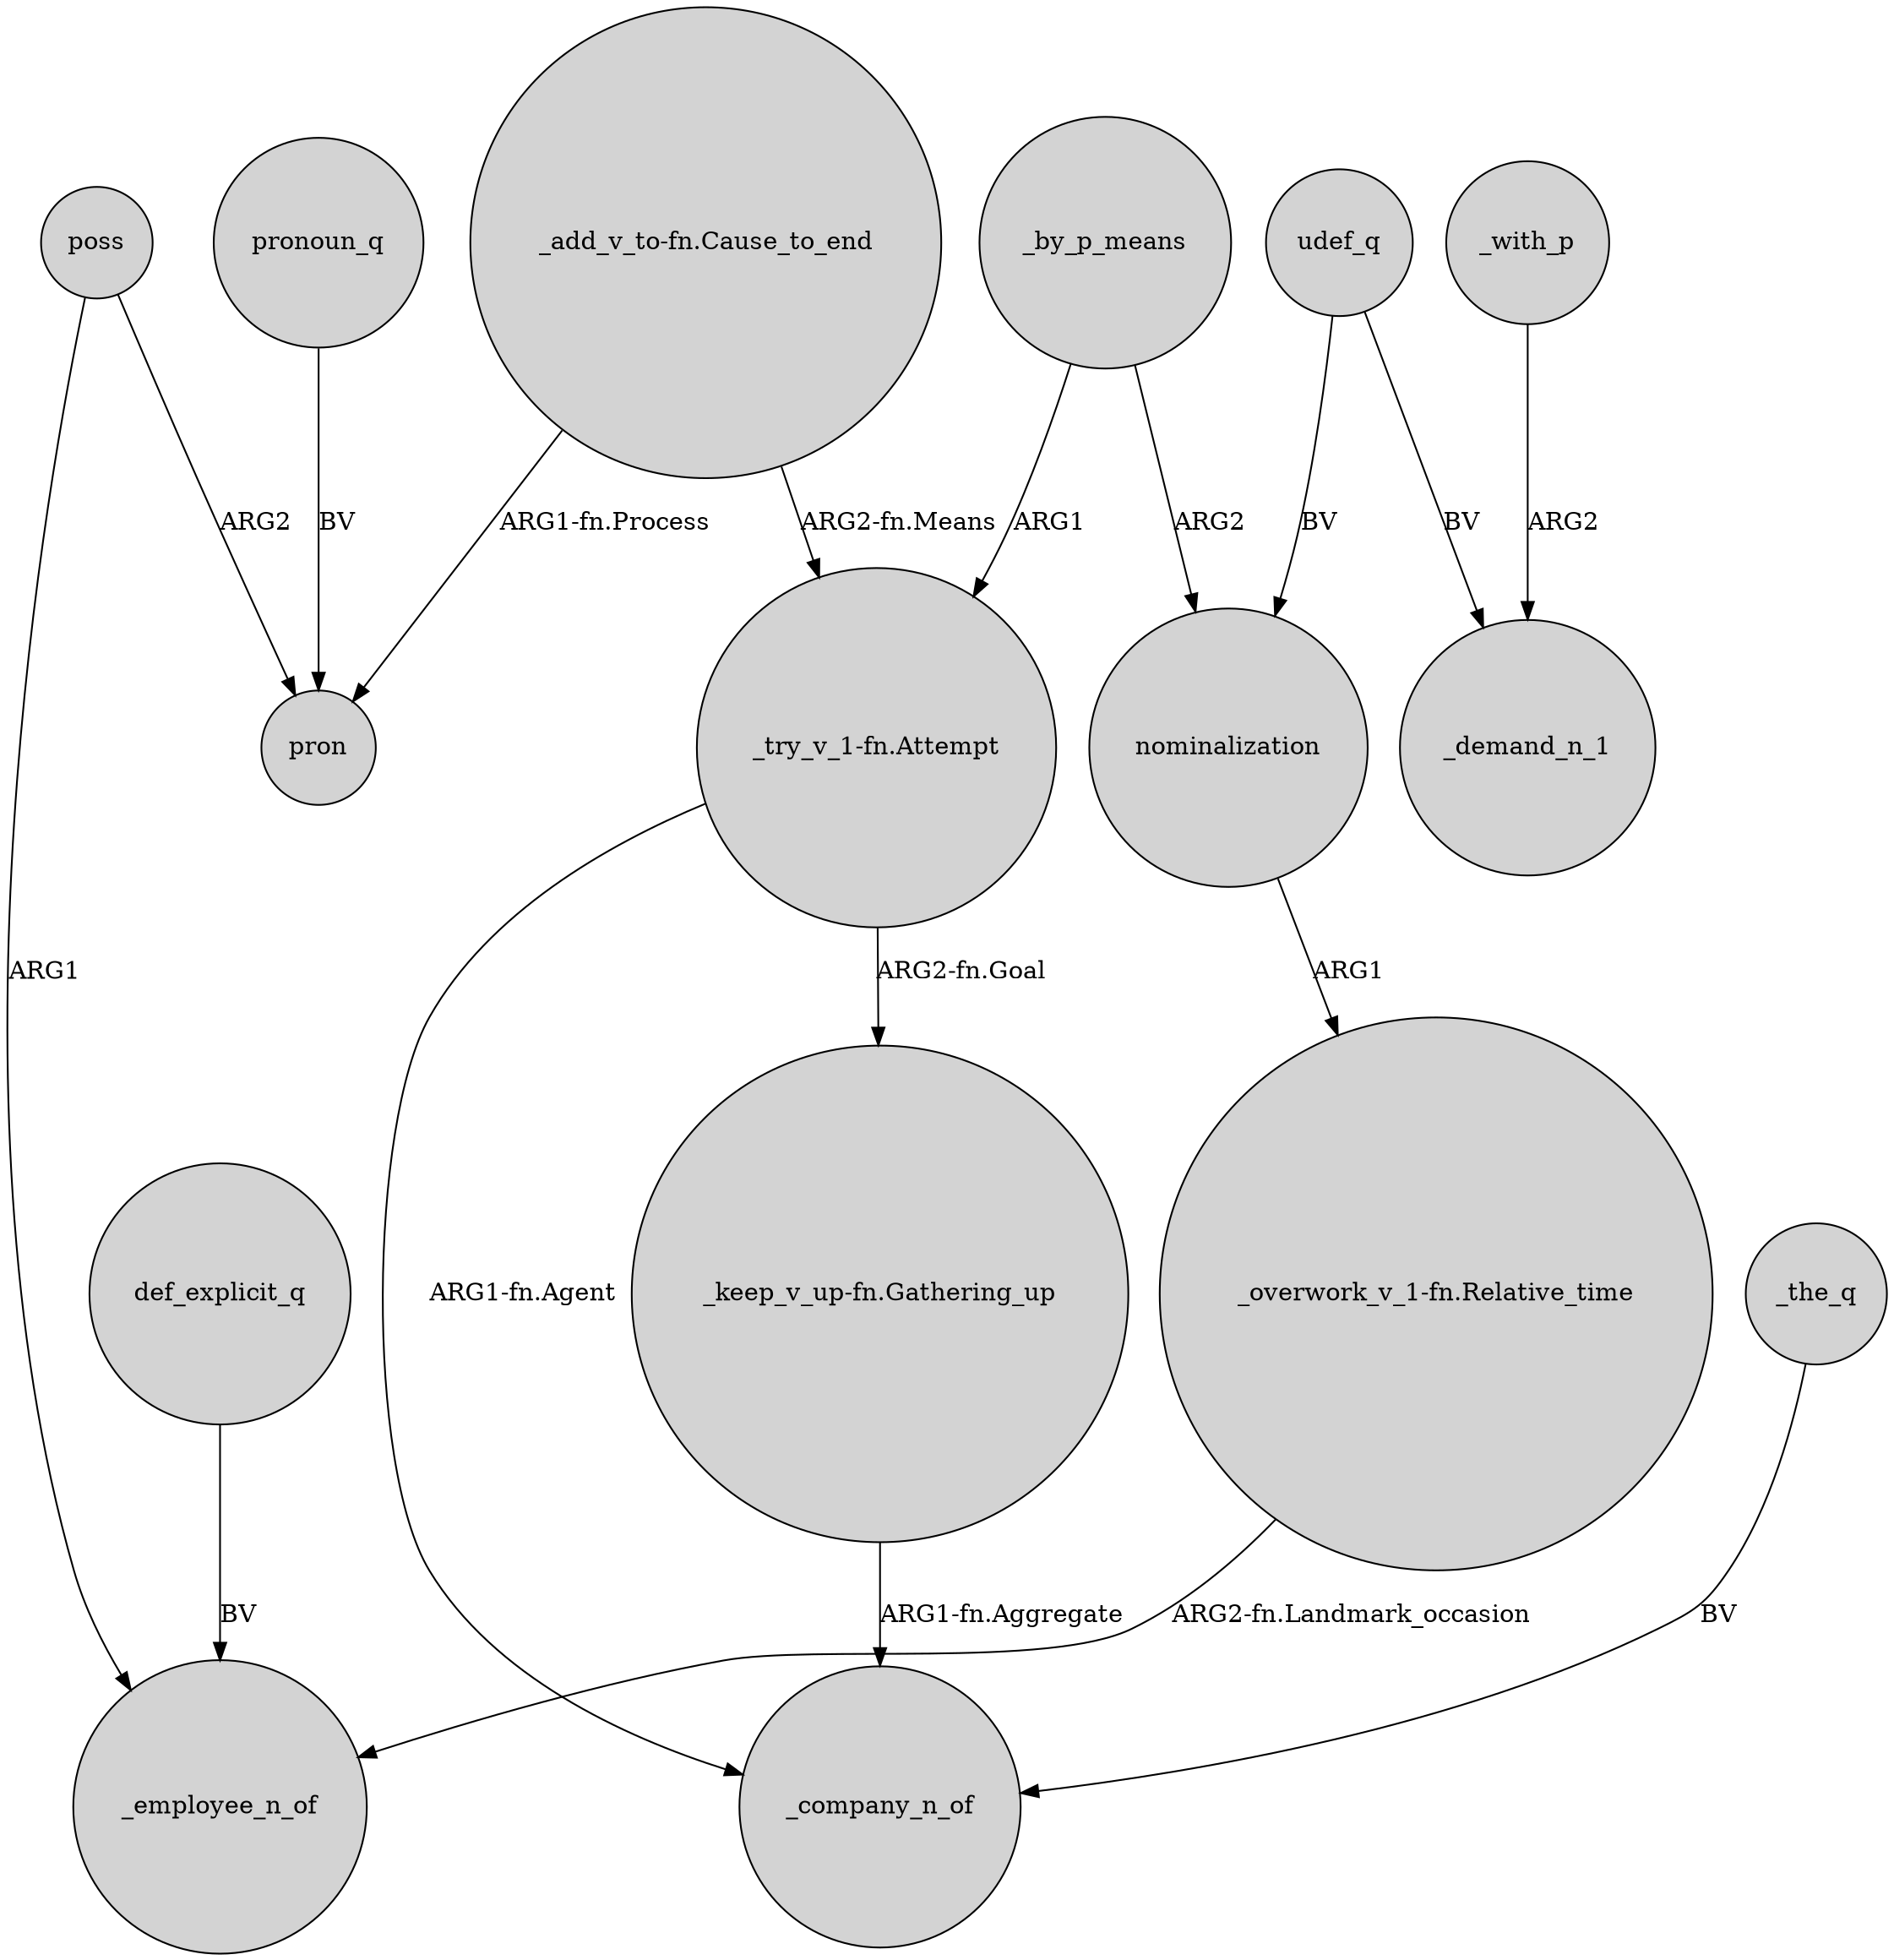 digraph {
	node [shape=circle style=filled]
	"_overwork_v_1-fn.Relative_time" -> _employee_n_of [label="ARG2-fn.Landmark_occasion"]
	_with_p -> _demand_n_1 [label=ARG2]
	_by_p_means -> nominalization [label=ARG2]
	"_add_v_to-fn.Cause_to_end" -> "_try_v_1-fn.Attempt" [label="ARG2-fn.Means"]
	udef_q -> _demand_n_1 [label=BV]
	"_try_v_1-fn.Attempt" -> _company_n_of [label="ARG1-fn.Agent"]
	def_explicit_q -> _employee_n_of [label=BV]
	_the_q -> _company_n_of [label=BV]
	"_keep_v_up-fn.Gathering_up" -> _company_n_of [label="ARG1-fn.Aggregate"]
	poss -> _employee_n_of [label=ARG1]
	"_try_v_1-fn.Attempt" -> "_keep_v_up-fn.Gathering_up" [label="ARG2-fn.Goal"]
	_by_p_means -> "_try_v_1-fn.Attempt" [label=ARG1]
	pronoun_q -> pron [label=BV]
	"_add_v_to-fn.Cause_to_end" -> pron [label="ARG1-fn.Process"]
	poss -> pron [label=ARG2]
	udef_q -> nominalization [label=BV]
	nominalization -> "_overwork_v_1-fn.Relative_time" [label=ARG1]
}
